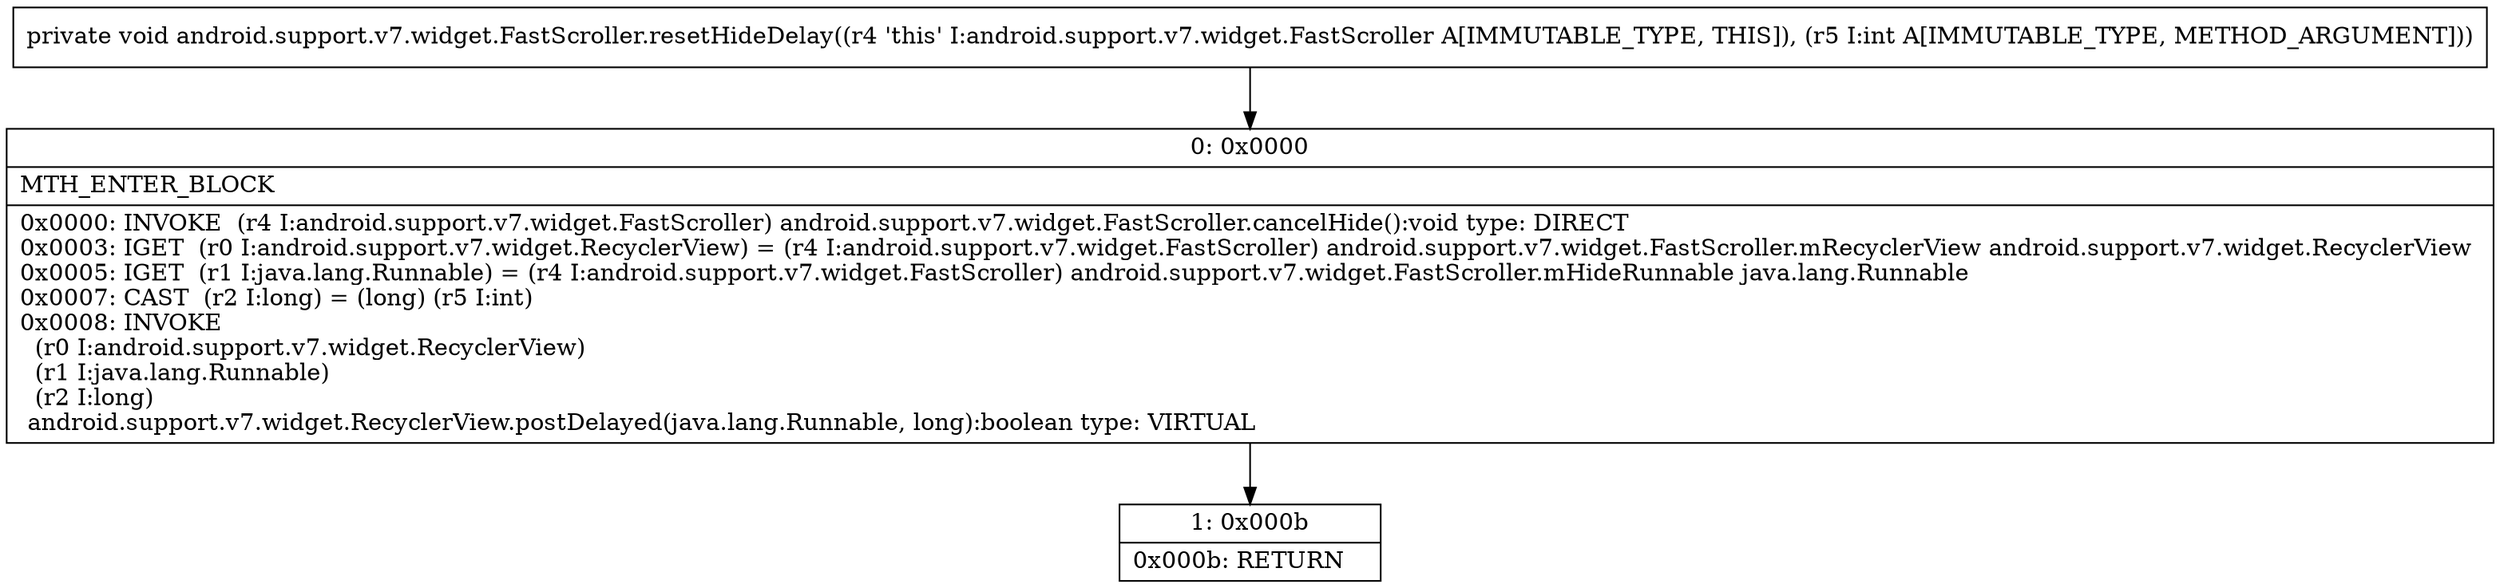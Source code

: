 digraph "CFG forandroid.support.v7.widget.FastScroller.resetHideDelay(I)V" {
Node_0 [shape=record,label="{0\:\ 0x0000|MTH_ENTER_BLOCK\l|0x0000: INVOKE  (r4 I:android.support.v7.widget.FastScroller) android.support.v7.widget.FastScroller.cancelHide():void type: DIRECT \l0x0003: IGET  (r0 I:android.support.v7.widget.RecyclerView) = (r4 I:android.support.v7.widget.FastScroller) android.support.v7.widget.FastScroller.mRecyclerView android.support.v7.widget.RecyclerView \l0x0005: IGET  (r1 I:java.lang.Runnable) = (r4 I:android.support.v7.widget.FastScroller) android.support.v7.widget.FastScroller.mHideRunnable java.lang.Runnable \l0x0007: CAST  (r2 I:long) = (long) (r5 I:int) \l0x0008: INVOKE  \l  (r0 I:android.support.v7.widget.RecyclerView)\l  (r1 I:java.lang.Runnable)\l  (r2 I:long)\l android.support.v7.widget.RecyclerView.postDelayed(java.lang.Runnable, long):boolean type: VIRTUAL \l}"];
Node_1 [shape=record,label="{1\:\ 0x000b|0x000b: RETURN   \l}"];
MethodNode[shape=record,label="{private void android.support.v7.widget.FastScroller.resetHideDelay((r4 'this' I:android.support.v7.widget.FastScroller A[IMMUTABLE_TYPE, THIS]), (r5 I:int A[IMMUTABLE_TYPE, METHOD_ARGUMENT])) }"];
MethodNode -> Node_0;
Node_0 -> Node_1;
}

